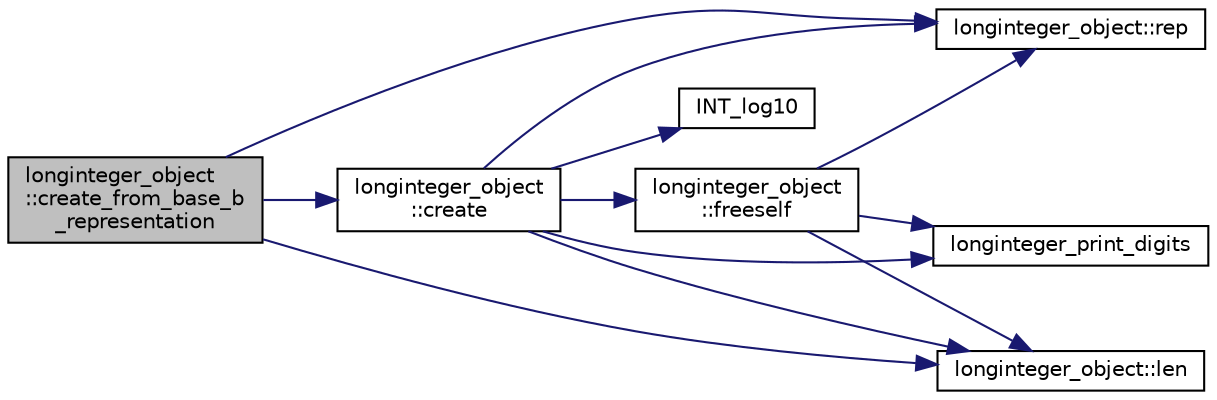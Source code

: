 digraph "longinteger_object::create_from_base_b_representation"
{
  edge [fontname="Helvetica",fontsize="10",labelfontname="Helvetica",labelfontsize="10"];
  node [fontname="Helvetica",fontsize="10",shape=record];
  rankdir="LR";
  Node1191 [label="longinteger_object\l::create_from_base_b\l_representation",height=0.2,width=0.4,color="black", fillcolor="grey75", style="filled", fontcolor="black"];
  Node1191 -> Node1192 [color="midnightblue",fontsize="10",style="solid",fontname="Helvetica"];
  Node1192 [label="longinteger_object\l::create",height=0.2,width=0.4,color="black", fillcolor="white", style="filled",URL="$dd/d7e/classlonginteger__object.html#a95d2eebc60849c3963a49298b1f498c2"];
  Node1192 -> Node1193 [color="midnightblue",fontsize="10",style="solid",fontname="Helvetica"];
  Node1193 [label="longinteger_object\l::freeself",height=0.2,width=0.4,color="black", fillcolor="white", style="filled",URL="$dd/d7e/classlonginteger__object.html#a06450f8c4795d81da6d680830ef958a1"];
  Node1193 -> Node1194 [color="midnightblue",fontsize="10",style="solid",fontname="Helvetica"];
  Node1194 [label="longinteger_print_digits",height=0.2,width=0.4,color="black", fillcolor="white", style="filled",URL="$de/dc5/algebra__and__number__theory_8h.html#ac2bac7b12f5b6440b8dad275cd7a157d"];
  Node1193 -> Node1195 [color="midnightblue",fontsize="10",style="solid",fontname="Helvetica"];
  Node1195 [label="longinteger_object::rep",height=0.2,width=0.4,color="black", fillcolor="white", style="filled",URL="$dd/d7e/classlonginteger__object.html#a3ecaf12738cc721d281c416503f241e2"];
  Node1193 -> Node1196 [color="midnightblue",fontsize="10",style="solid",fontname="Helvetica"];
  Node1196 [label="longinteger_object::len",height=0.2,width=0.4,color="black", fillcolor="white", style="filled",URL="$dd/d7e/classlonginteger__object.html#a0bfeae35be8a6fd44ed7f76413596ab1"];
  Node1192 -> Node1197 [color="midnightblue",fontsize="10",style="solid",fontname="Helvetica"];
  Node1197 [label="INT_log10",height=0.2,width=0.4,color="black", fillcolor="white", style="filled",URL="$de/dc5/algebra__and__number__theory_8h.html#a98bc0a6c562370a355165d2538dac250"];
  Node1192 -> Node1194 [color="midnightblue",fontsize="10",style="solid",fontname="Helvetica"];
  Node1192 -> Node1195 [color="midnightblue",fontsize="10",style="solid",fontname="Helvetica"];
  Node1192 -> Node1196 [color="midnightblue",fontsize="10",style="solid",fontname="Helvetica"];
  Node1191 -> Node1196 [color="midnightblue",fontsize="10",style="solid",fontname="Helvetica"];
  Node1191 -> Node1195 [color="midnightblue",fontsize="10",style="solid",fontname="Helvetica"];
}
